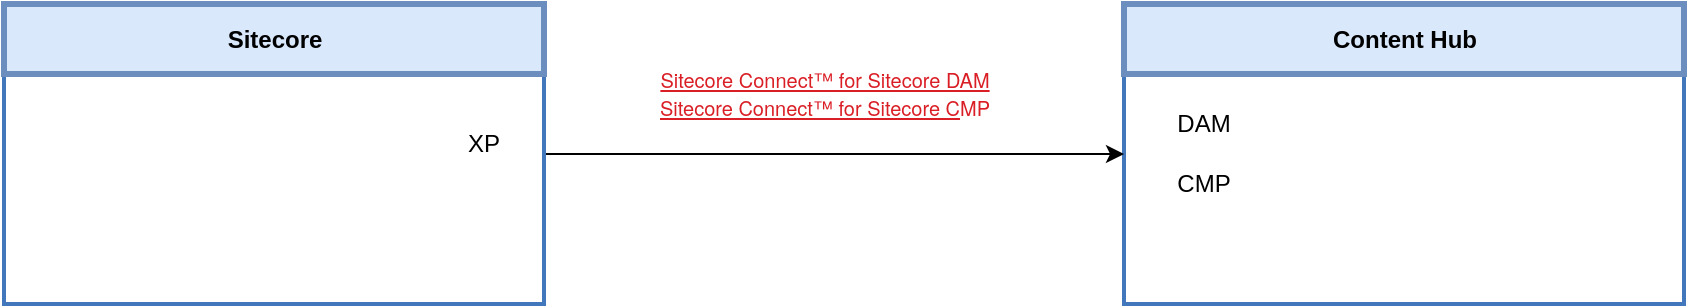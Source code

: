 <mxfile version="13.1.11" type="github">
  <diagram id="E5oJxDQJkD0ybLB3QqsX" name="Page-1">
    <mxGraphModel dx="1833" dy="484" grid="1" gridSize="10" guides="1" tooltips="1" connect="1" arrows="1" fold="1" page="1" pageScale="1" pageWidth="850" pageHeight="1100" math="0" shadow="0">
      <root>
        <mxCell id="0" />
        <mxCell id="1" parent="0" />
        <mxCell id="gUjqs1dUSqgb1AQax-Wq-1" value="" style="swimlane;shadow=0;labelBackgroundColor=#007FFF;strokeColor=#4277BB;fillColor=none;gradientColor=none;fontColor=#000000;align=right;collapsible=0;startSize=0;strokeWidth=2;swimlaneFillColor=none;" parent="1" vertex="1">
          <mxGeometry x="560" y="80" width="280" height="150" as="geometry" />
        </mxCell>
        <mxCell id="gUjqs1dUSqgb1AQax-Wq-4" value="Content Hub" style="text;html=1;align=center;verticalAlign=middle;shadow=0;dashed=0;strokeColor=#6c8ebf;fillColor=#dae8fc;labelBackgroundColor=none;fontStyle=1;fontSize=12;spacingLeft=0;strokeWidth=3;" parent="gUjqs1dUSqgb1AQax-Wq-1" vertex="1">
          <mxGeometry width="280" height="35" as="geometry" />
        </mxCell>
        <mxCell id="gUjqs1dUSqgb1AQax-Wq-11" value="DAM" style="text;html=1;strokeColor=none;fillColor=none;align=center;verticalAlign=middle;whiteSpace=wrap;rounded=0;" parent="gUjqs1dUSqgb1AQax-Wq-1" vertex="1">
          <mxGeometry x="20" y="50" width="40" height="20" as="geometry" />
        </mxCell>
        <mxCell id="gUjqs1dUSqgb1AQax-Wq-12" value="CMP" style="text;html=1;strokeColor=none;fillColor=none;align=center;verticalAlign=middle;whiteSpace=wrap;rounded=0;" parent="gUjqs1dUSqgb1AQax-Wq-1" vertex="1">
          <mxGeometry x="20" y="80" width="40" height="20" as="geometry" />
        </mxCell>
        <mxCell id="byqQUmWDojLQDnQywQ17-7" value="" style="shape=image;imageAspect=0;aspect=fixed;verticalLabelPosition=bottom;verticalAlign=top;image=https://connectoricons-prod.azureedge.net/marketingcontenthub/icon_1.0.131.1901.png;" vertex="1" parent="gUjqs1dUSqgb1AQax-Wq-1">
          <mxGeometry x="120" y="35" width="60" height="60" as="geometry" />
        </mxCell>
        <mxCell id="byqQUmWDojLQDnQywQ17-3" value="&lt;a href=&quot;https://dev.sitecore.net/Downloads/Sitecore_Plugin_for_Stylelabs_DAM/20/Sitecore_Connect_for_Sitecore_DAM_200.aspx&quot; target=&quot;_blank&quot; style=&quot;font-family: &amp;#34;titillium web&amp;#34; , &amp;#34;helvetica neue&amp;#34; , &amp;#34;helvetica&amp;#34; , &amp;#34;arial&amp;#34; , &amp;#34;microsoft yahei&amp;#34; , sans-serif ; font-size: 10px ; margin: 0px ; padding: 0px ; border: 0px ; outline: 0px ; vertical-align: baseline ; color: rgb(218 , 30 , 37)&quot;&gt;Sitecore Connect™ for Sitecore DAM&lt;/a&gt;&lt;br style=&quot;color: rgb(218 , 30 , 37) ; font-family: &amp;#34;titillium web&amp;#34; , &amp;#34;helvetica neue&amp;#34; , &amp;#34;helvetica&amp;#34; , &amp;#34;arial&amp;#34; , &amp;#34;microsoft yahei&amp;#34; , sans-serif ; font-size: 10px&quot;&gt;&lt;a href=&quot;https://dev.sitecore.net/Downloads/Sitecore_Plugin_for_Stylelabs_DAM/20/Sitecore_Connect_for_Sitecore_DAM_200.aspx&quot; target=&quot;_blank&quot; style=&quot;font-family: &amp;#34;titillium web&amp;#34; , &amp;#34;helvetica neue&amp;#34; , &amp;#34;helvetica&amp;#34; , &amp;#34;arial&amp;#34; , &amp;#34;microsoft yahei&amp;#34; , sans-serif ; font-size: 10px ; margin: 0px ; padding: 0px ; border: 0px ; outline: 0px ; vertical-align: baseline ; color: rgb(218 , 30 , 37)&quot;&gt;Sitecore Connect™ for Sitecore C&lt;/a&gt;&lt;span style=&quot;color: rgb(218 , 30 , 37) ; font-family: &amp;#34;titillium web&amp;#34; , &amp;#34;helvetica neue&amp;#34; , &amp;#34;helvetica&amp;#34; , &amp;#34;arial&amp;#34; , &amp;#34;microsoft yahei&amp;#34; , sans-serif ; font-size: 10px&quot;&gt;MP&lt;/span&gt;" style="edgeStyle=orthogonalEdgeStyle;rounded=0;orthogonalLoop=1;jettySize=auto;html=1;exitX=1;exitY=0.5;exitDx=0;exitDy=0;entryX=0;entryY=0.5;entryDx=0;entryDy=0;" edge="1" parent="1" source="gUjqs1dUSqgb1AQax-Wq-6" target="gUjqs1dUSqgb1AQax-Wq-1">
          <mxGeometry x="-0.035" y="30" relative="1" as="geometry">
            <mxPoint as="offset" />
          </mxGeometry>
        </mxCell>
        <mxCell id="gUjqs1dUSqgb1AQax-Wq-6" value="" style="swimlane;shadow=0;labelBackgroundColor=#007FFF;strokeColor=#4277BB;fillColor=none;gradientColor=none;fontColor=#000000;align=right;collapsible=0;startSize=0;strokeWidth=2;swimlaneFillColor=none;" parent="1" vertex="1">
          <mxGeometry y="80" width="270" height="150" as="geometry" />
        </mxCell>
        <mxCell id="gUjqs1dUSqgb1AQax-Wq-7" value="Sitecore" style="text;html=1;align=center;verticalAlign=middle;shadow=0;dashed=0;strokeColor=#6c8ebf;fillColor=#dae8fc;labelBackgroundColor=none;fontStyle=1;fontSize=12;spacingLeft=0;strokeWidth=3;" parent="gUjqs1dUSqgb1AQax-Wq-6" vertex="1">
          <mxGeometry width="270" height="35" as="geometry" />
        </mxCell>
        <mxCell id="gUjqs1dUSqgb1AQax-Wq-13" value="XP" style="text;html=1;strokeColor=none;fillColor=none;align=center;verticalAlign=middle;whiteSpace=wrap;rounded=0;" parent="gUjqs1dUSqgb1AQax-Wq-6" vertex="1">
          <mxGeometry x="220" y="60" width="40" height="20" as="geometry" />
        </mxCell>
        <mxCell id="byqQUmWDojLQDnQywQ17-5" value="" style="shape=image;imageAspect=0;aspect=fixed;verticalLabelPosition=bottom;verticalAlign=top;image=https://cdn.iconscout.com/icon/free/png-512/sitecore-2-569212.png;" vertex="1" parent="gUjqs1dUSqgb1AQax-Wq-6">
          <mxGeometry x="112.5" y="35" width="55" height="55" as="geometry" />
        </mxCell>
      </root>
    </mxGraphModel>
  </diagram>
</mxfile>

